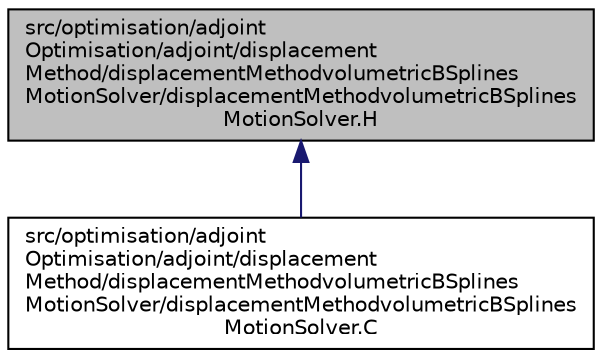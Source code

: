 digraph "src/optimisation/adjointOptimisation/adjoint/displacementMethod/displacementMethodvolumetricBSplinesMotionSolver/displacementMethodvolumetricBSplinesMotionSolver.H"
{
  bgcolor="transparent";
  edge [fontname="Helvetica",fontsize="10",labelfontname="Helvetica",labelfontsize="10"];
  node [fontname="Helvetica",fontsize="10",shape=record];
  Node1 [label="src/optimisation/adjoint\lOptimisation/adjoint/displacement\lMethod/displacementMethodvolumetricBSplines\lMotionSolver/displacementMethodvolumetricBSplines\lMotionSolver.H",height=0.2,width=0.4,color="black", fillcolor="grey75", style="filled" fontcolor="black"];
  Node1 -> Node2 [dir="back",color="midnightblue",fontsize="10",style="solid",fontname="Helvetica"];
  Node2 [label="src/optimisation/adjoint\lOptimisation/adjoint/displacement\lMethod/displacementMethodvolumetricBSplines\lMotionSolver/displacementMethodvolumetricBSplines\lMotionSolver.C",height=0.2,width=0.4,color="black",URL="$displacementMethodvolumetricBSplinesMotionSolver_8C.html"];
}
